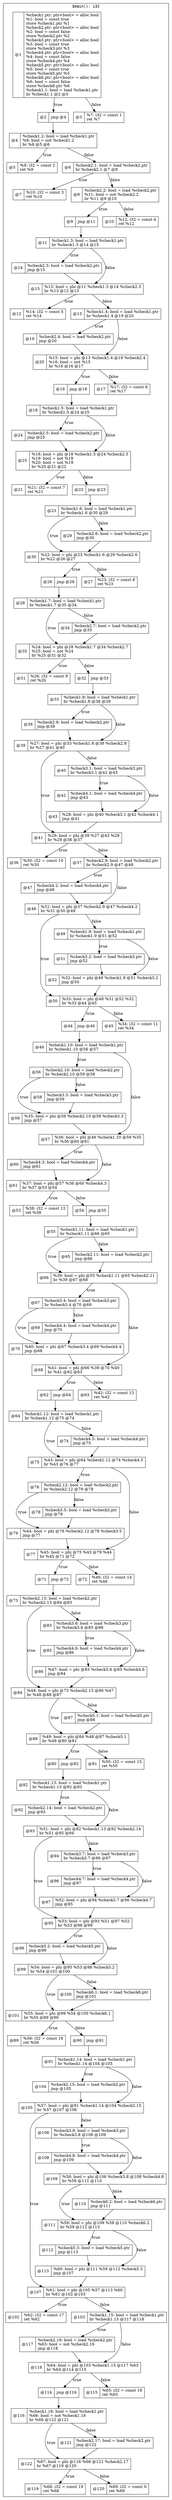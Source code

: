 digraph {
   fontname=monospace
   node [shape=record]

   subgraph cluster_0 {
      label="$main(): i32"

      "$main@1" [label="@1|%check1.ptr: ptr&lt;bool&gt; = alloc bool\l%1: bool = const true\lstore %check1.ptr %1\l%check2.ptr: ptr&lt;bool&gt; = alloc bool\l%2: bool = const false\lstore %check2.ptr %2\l%check3.ptr: ptr&lt;bool&gt; = alloc bool\l%3: bool = const true\lstore %check3.ptr %3\l%check4.ptr: ptr&lt;bool&gt; = alloc bool\l%4: bool = const false\lstore %check4.ptr %4\l%check5.ptr: ptr&lt;bool&gt; = alloc bool\l%5: bool = const true\lstore %check5.ptr %5\l%check6.ptr: ptr&lt;bool&gt; = alloc bool\l%6: bool = const false\lstore %check6.ptr %6\l%check1.1: bool = load %check1.ptr\lbr %check1.1 @2 @3\l"]
      "$main@1" -> "$main@2" [label="true"]
      "$main@1" -> "$main@3" [label="false"]

      "$main@2" [label="@2|jmp @4\l"]
      "$main@2" -> "$main@4"

      "$main@3" [label="@3|%7: i32 = const 1\lret %7\l"]

      "$main@4" [label="@4|%check1.2: bool = load %check1.ptr\l%8: bool = not %check1.2\lbr %8 @5 @6\l"]
      "$main@4" -> "$main@5" [label="true"]
      "$main@4" -> "$main@6" [label="false"]

      "$main@5" [label="@5|%9: i32 = const 2\lret %9\l"]

      "$main@6" [label="@6|%check2.1: bool = load %check2.ptr\lbr %check2.1 @7 @8\l"]
      "$main@6" -> "$main@7" [label="true"]
      "$main@6" -> "$main@8" [label="false"]

      "$main@7" [label="@7|%10: i32 = const 3\lret %10\l"]

      "$main@8" [label="@8|%check2.2: bool = load %check2.ptr\l%11: bool = not %check2.2\lbr %11 @9 @10\l"]
      "$main@8" -> "$main@9" [label="true"]
      "$main@8" -> "$main@10" [label="false"]

      "$main@9" [label="@9|jmp @11\l"]
      "$main@9" -> "$main@11"

      "$main@10" [label="@10|%12: i32 = const 4\lret %12\l"]

      "$main@11" [label="@11|%check1.3: bool = load %check1.ptr\lbr %check1.3 @14 @15\l"]
      "$main@11" -> "$main@14" [label="true"]
      "$main@11" -> "$main@15" [label="false"]

      "$main@12" [label="@12|%14: i32 = const 5\lret %14\l"]

      "$main@13" [label="@13|%check1.4: bool = load %check1.ptr\lbr %check1.4 @19 @20\l"]
      "$main@13" -> "$main@19" [label="true"]
      "$main@13" -> "$main@20" [label="false"]

      "$main@14" [label="@14|%check2.3: bool = load %check2.ptr\ljmp @15\l"]
      "$main@14" -> "$main@15"

      "$main@15" [label="@15|%13: bool = phi @11 %check1.3 @14 %check2.3\lbr %13 @12 @13\l"]
      "$main@15" -> "$main@12" [label="true"]
      "$main@15" -> "$main@13" [label="false"]

      "$main@16" [label="@16|jmp @18\l"]
      "$main@16" -> "$main@18"

      "$main@17" [label="@17|%17: i32 = const 6\lret %17\l"]

      "$main@18" [label="@18|%check1.5: bool = load %check1.ptr\lbr %check1.5 @24 @25\l"]
      "$main@18" -> "$main@24" [label="true"]
      "$main@18" -> "$main@25" [label="false"]

      "$main@19" [label="@19|%check2.4: bool = load %check2.ptr\ljmp @20\l"]
      "$main@19" -> "$main@20"

      "$main@20" [label="@20|%15: bool = phi @13 %check1.4 @19 %check2.4\l%16: bool = not %15\lbr %16 @16 @17\l"]
      "$main@20" -> "$main@16" [label="true"]
      "$main@20" -> "$main@17" [label="false"]

      "$main@21" [label="@21|%21: i32 = const 7\lret %21\l"]

      "$main@22" [label="@22|jmp @23\l"]
      "$main@22" -> "$main@23"

      "$main@23" [label="@23|%check1.6: bool = load %check1.ptr\lbr %check1.6 @30 @29\l"]
      "$main@23" -> "$main@30" [label="true"]
      "$main@23" -> "$main@29" [label="false"]

      "$main@24" [label="@24|%check2.5: bool = load %check2.ptr\ljmp @25\l"]
      "$main@24" -> "$main@25"

      "$main@25" [label="@25|%18: bool = phi @18 %check1.5 @24 %check2.5\l%19: bool = not %18\l%20: bool = not %19\lbr %20 @21 @22\l"]
      "$main@25" -> "$main@21" [label="true"]
      "$main@25" -> "$main@22" [label="false"]

      "$main@26" [label="@26|jmp @28\l"]
      "$main@26" -> "$main@28"

      "$main@27" [label="@27|%23: i32 = const 8\lret %23\l"]

      "$main@28" [label="@28|%check1.7: bool = load %check1.ptr\lbr %check1.7 @35 @34\l"]
      "$main@28" -> "$main@35" [label="true"]
      "$main@28" -> "$main@34" [label="false"]

      "$main@29" [label="@29|%check2.6: bool = load %check2.ptr\ljmp @30\l"]
      "$main@29" -> "$main@30"

      "$main@30" [label="@30|%22: bool = phi @23 %check1.6 @29 %check2.6\lbr %22 @26 @27\l"]
      "$main@30" -> "$main@26" [label="true"]
      "$main@30" -> "$main@27" [label="false"]

      "$main@31" [label="@31|%26: i32 = const 9\lret %26\l"]

      "$main@32" [label="@32|jmp @33\l"]
      "$main@32" -> "$main@33"

      "$main@33" [label="@33|%check1.8: bool = load %check1.ptr\lbr %check1.8 @38 @39\l"]
      "$main@33" -> "$main@38" [label="true"]
      "$main@33" -> "$main@39" [label="false"]

      "$main@34" [label="@34|%check2.7: bool = load %check2.ptr\ljmp @35\l"]
      "$main@34" -> "$main@35"

      "$main@35" [label="@35|%24: bool = phi @28 %check1.7 @34 %check2.7\l%25: bool = not %24\lbr %25 @31 @32\l"]
      "$main@35" -> "$main@31" [label="true"]
      "$main@35" -> "$main@32" [label="false"]

      "$main@36" [label="@36|%30: i32 = const 10\lret %30\l"]

      "$main@37" [label="@37|%check2.9: bool = load %check2.ptr\lbr %check2.9 @47 @48\l"]
      "$main@37" -> "$main@47" [label="true"]
      "$main@37" -> "$main@48" [label="false"]

      "$main@38" [label="@38|%check2.8: bool = load %check2.ptr\ljmp @39\l"]
      "$main@38" -> "$main@39"

      "$main@39" [label="@39|%27: bool = phi @33 %check1.8 @38 %check2.8\lbr %27 @41 @40\l"]
      "$main@39" -> "$main@41" [label="true"]
      "$main@39" -> "$main@40" [label="false"]

      "$main@40" [label="@40|%check3.1: bool = load %check3.ptr\lbr %check3.1 @42 @43\l"]
      "$main@40" -> "$main@42" [label="true"]
      "$main@40" -> "$main@43" [label="false"]

      "$main@41" [label="@41|%29: bool = phi @39 %27 @43 %28\lbr %29 @36 @37\l"]
      "$main@41" -> "$main@36" [label="true"]
      "$main@41" -> "$main@37" [label="false"]

      "$main@42" [label="@42|%check4.1: bool = load %check4.ptr\ljmp @43\l"]
      "$main@42" -> "$main@43"

      "$main@43" [label="@43|%28: bool = phi @40 %check3.1 @42 %check4.1\ljmp @41\l"]
      "$main@43" -> "$main@41"

      "$main@44" [label="@44|jmp @46\l"]
      "$main@44" -> "$main@46"

      "$main@45" [label="@45|%34: i32 = const 11\lret %34\l"]

      "$main@46" [label="@46|%check1.10: bool = load %check1.ptr\lbr %check1.10 @56 @57\l"]
      "$main@46" -> "$main@56" [label="true"]
      "$main@46" -> "$main@57" [label="false"]

      "$main@47" [label="@47|%check4.2: bool = load %check4.ptr\ljmp @48\l"]
      "$main@47" -> "$main@48"

      "$main@48" [label="@48|%31: bool = phi @37 %check2.9 @47 %check4.2\lbr %31 @50 @49\l"]
      "$main@48" -> "$main@50" [label="true"]
      "$main@48" -> "$main@49" [label="false"]

      "$main@49" [label="@49|%check1.9: bool = load %check1.ptr\lbr %check1.9 @51 @52\l"]
      "$main@49" -> "$main@51" [label="true"]
      "$main@49" -> "$main@52" [label="false"]

      "$main@50" [label="@50|%33: bool = phi @48 %31 @52 %32\lbr %33 @44 @45\l"]
      "$main@50" -> "$main@44" [label="true"]
      "$main@50" -> "$main@45" [label="false"]

      "$main@51" [label="@51|%check3.2: bool = load %check3.ptr\ljmp @52\l"]
      "$main@51" -> "$main@52"

      "$main@52" [label="@52|%32: bool = phi @49 %check1.9 @51 %check3.2\ljmp @50\l"]
      "$main@52" -> "$main@50"

      "$main@53" [label="@53|%38: i32 = const 12\lret %38\l"]

      "$main@54" [label="@54|jmp @55\l"]
      "$main@54" -> "$main@55"

      "$main@55" [label="@55|%check1.11: bool = load %check1.ptr\lbr %check1.11 @66 @65\l"]
      "$main@55" -> "$main@66" [label="true"]
      "$main@55" -> "$main@65" [label="false"]

      "$main@56" [label="@56|%check2.10: bool = load %check2.ptr\lbr %check2.10 @59 @58\l"]
      "$main@56" -> "$main@59" [label="true"]
      "$main@56" -> "$main@58" [label="false"]

      "$main@57" [label="@57|%36: bool = phi @46 %check1.10 @59 %35\lbr %36 @60 @61\l"]
      "$main@57" -> "$main@60" [label="true"]
      "$main@57" -> "$main@61" [label="false"]

      "$main@58" [label="@58|%check3.3: bool = load %check3.ptr\ljmp @59\l"]
      "$main@58" -> "$main@59"

      "$main@59" [label="@59|%35: bool = phi @56 %check2.10 @58 %check3.3\ljmp @57\l"]
      "$main@59" -> "$main@57"

      "$main@60" [label="@60|%check4.3: bool = load %check4.ptr\ljmp @61\l"]
      "$main@60" -> "$main@61"

      "$main@61" [label="@61|%37: bool = phi @57 %36 @60 %check4.3\lbr %37 @53 @54\l"]
      "$main@61" -> "$main@53" [label="true"]
      "$main@61" -> "$main@54" [label="false"]

      "$main@62" [label="@62|jmp @64\l"]
      "$main@62" -> "$main@64"

      "$main@63" [label="@63|%42: i32 = const 13\lret %42\l"]

      "$main@64" [label="@64|%check1.12: bool = load %check1.ptr\lbr %check1.12 @75 @74\l"]
      "$main@64" -> "$main@75" [label="true"]
      "$main@64" -> "$main@74" [label="false"]

      "$main@65" [label="@65|%check2.11: bool = load %check2.ptr\ljmp @66\l"]
      "$main@65" -> "$main@66"

      "$main@66" [label="@66|%39: bool = phi @55 %check1.11 @65 %check2.11\lbr %39 @67 @68\l"]
      "$main@66" -> "$main@67" [label="true"]
      "$main@66" -> "$main@68" [label="false"]

      "$main@67" [label="@67|%check3.4: bool = load %check3.ptr\lbr %check3.4 @70 @69\l"]
      "$main@67" -> "$main@70" [label="true"]
      "$main@67" -> "$main@69" [label="false"]

      "$main@68" [label="@68|%41: bool = phi @66 %39 @70 %40\lbr %41 @62 @63\l"]
      "$main@68" -> "$main@62" [label="true"]
      "$main@68" -> "$main@63" [label="false"]

      "$main@69" [label="@69|%check4.4: bool = load %check4.ptr\ljmp @70\l"]
      "$main@69" -> "$main@70"

      "$main@70" [label="@70|%40: bool = phi @67 %check3.4 @69 %check4.4\ljmp @68\l"]
      "$main@70" -> "$main@68"

      "$main@71" [label="@71|jmp @73\l"]
      "$main@71" -> "$main@73"

      "$main@72" [label="@72|%46: i32 = const 14\lret %46\l"]

      "$main@73" [label="@73|%check2.13: bool = load %check2.ptr\lbr %check2.13 @84 @83\l"]
      "$main@73" -> "$main@84" [label="true"]
      "$main@73" -> "$main@83" [label="false"]

      "$main@74" [label="@74|%check4.5: bool = load %check4.ptr\ljmp @75\l"]
      "$main@74" -> "$main@75"

      "$main@75" [label="@75|%43: bool = phi @64 %check1.12 @74 %check4.5\lbr %43 @76 @77\l"]
      "$main@75" -> "$main@76" [label="true"]
      "$main@75" -> "$main@77" [label="false"]

      "$main@76" [label="@76|%check2.12: bool = load %check2.ptr\lbr %check2.12 @79 @78\l"]
      "$main@76" -> "$main@79" [label="true"]
      "$main@76" -> "$main@78" [label="false"]

      "$main@77" [label="@77|%45: bool = phi @75 %43 @79 %44\lbr %45 @71 @72\l"]
      "$main@77" -> "$main@71" [label="true"]
      "$main@77" -> "$main@72" [label="false"]

      "$main@78" [label="@78|%check3.5: bool = load %check3.ptr\ljmp @79\l"]
      "$main@78" -> "$main@79"

      "$main@79" [label="@79|%44: bool = phi @76 %check2.12 @78 %check3.5\ljmp @77\l"]
      "$main@79" -> "$main@77"

      "$main@80" [label="@80|jmp @82\l"]
      "$main@80" -> "$main@82"

      "$main@81" [label="@81|%50: i32 = const 15\lret %50\l"]

      "$main@82" [label="@82|%check1.13: bool = load %check1.ptr\lbr %check1.13 @92 @93\l"]
      "$main@82" -> "$main@92" [label="true"]
      "$main@82" -> "$main@93" [label="false"]

      "$main@83" [label="@83|%check3.6: bool = load %check3.ptr\lbr %check3.6 @85 @86\l"]
      "$main@83" -> "$main@85" [label="true"]
      "$main@83" -> "$main@86" [label="false"]

      "$main@84" [label="@84|%48: bool = phi @73 %check2.13 @86 %47\lbr %48 @88 @87\l"]
      "$main@84" -> "$main@88" [label="true"]
      "$main@84" -> "$main@87" [label="false"]

      "$main@85" [label="@85|%check4.6: bool = load %check4.ptr\ljmp @86\l"]
      "$main@85" -> "$main@86"

      "$main@86" [label="@86|%47: bool = phi @83 %check3.6 @85 %check4.6\ljmp @84\l"]
      "$main@86" -> "$main@84"

      "$main@87" [label="@87|%check5.1: bool = load %check5.ptr\ljmp @88\l"]
      "$main@87" -> "$main@88"

      "$main@88" [label="@88|%49: bool = phi @84 %48 @87 %check5.1\lbr %49 @80 @81\l"]
      "$main@88" -> "$main@80" [label="true"]
      "$main@88" -> "$main@81" [label="false"]

      "$main@89" [label="@89|%56: i32 = const 16\lret %56\l"]

      "$main@90" [label="@90|jmp @91\l"]
      "$main@90" -> "$main@91"

      "$main@91" [label="@91|%check1.14: bool = load %check1.ptr\lbr %check1.14 @104 @105\l"]
      "$main@91" -> "$main@104" [label="true"]
      "$main@91" -> "$main@105" [label="false"]

      "$main@92" [label="@92|%check2.14: bool = load %check2.ptr\ljmp @93\l"]
      "$main@92" -> "$main@93"

      "$main@93" [label="@93|%51: bool = phi @82 %check1.13 @92 %check2.14\lbr %51 @95 @94\l"]
      "$main@93" -> "$main@95" [label="true"]
      "$main@93" -> "$main@94" [label="false"]

      "$main@94" [label="@94|%check3.7: bool = load %check3.ptr\lbr %check3.7 @96 @97\l"]
      "$main@94" -> "$main@96" [label="true"]
      "$main@94" -> "$main@97" [label="false"]

      "$main@95" [label="@95|%53: bool = phi @93 %51 @97 %52\lbr %53 @98 @99\l"]
      "$main@95" -> "$main@98" [label="true"]
      "$main@95" -> "$main@99" [label="false"]

      "$main@96" [label="@96|%check4.7: bool = load %check4.ptr\ljmp @97\l"]
      "$main@96" -> "$main@97"

      "$main@97" [label="@97|%52: bool = phi @94 %check3.7 @96 %check4.7\ljmp @95\l"]
      "$main@97" -> "$main@95"

      "$main@98" [label="@98|%check5.2: bool = load %check5.ptr\ljmp @99\l"]
      "$main@98" -> "$main@99"

      "$main@99" [label="@99|%54: bool = phi @95 %53 @98 %check5.2\lbr %54 @101 @100\l"]
      "$main@99" -> "$main@101" [label="true"]
      "$main@99" -> "$main@100" [label="false"]

      "$main@100" [label="@100|%check6.1: bool = load %check6.ptr\ljmp @101\l"]
      "$main@100" -> "$main@101"

      "$main@101" [label="@101|%55: bool = phi @99 %54 @100 %check6.1\lbr %55 @89 @90\l"]
      "$main@101" -> "$main@89" [label="true"]
      "$main@101" -> "$main@90" [label="false"]

      "$main@102" [label="@102|%62: i32 = const 17\lret %62\l"]

      "$main@103" [label="@103|%check1.15: bool = load %check1.ptr\lbr %check1.15 @117 @118\l"]
      "$main@103" -> "$main@117" [label="true"]
      "$main@103" -> "$main@118" [label="false"]

      "$main@104" [label="@104|%check2.15: bool = load %check2.ptr\ljmp @105\l"]
      "$main@104" -> "$main@105"

      "$main@105" [label="@105|%57: bool = phi @91 %check1.14 @104 %check2.15\lbr %57 @107 @106\l"]
      "$main@105" -> "$main@107" [label="true"]
      "$main@105" -> "$main@106" [label="false"]

      "$main@106" [label="@106|%check3.8: bool = load %check3.ptr\lbr %check3.8 @108 @109\l"]
      "$main@106" -> "$main@108" [label="true"]
      "$main@106" -> "$main@109" [label="false"]

      "$main@107" [label="@107|%61: bool = phi @105 %57 @113 %60\lbr %61 @102 @103\l"]
      "$main@107" -> "$main@102" [label="true"]
      "$main@107" -> "$main@103" [label="false"]

      "$main@108" [label="@108|%check4.8: bool = load %check4.ptr\ljmp @109\l"]
      "$main@108" -> "$main@109"

      "$main@109" [label="@109|%58: bool = phi @106 %check3.8 @108 %check4.8\lbr %58 @111 @110\l"]
      "$main@109" -> "$main@111" [label="true"]
      "$main@109" -> "$main@110" [label="false"]

      "$main@110" [label="@110|%check6.2: bool = load %check6.ptr\ljmp @111\l"]
      "$main@110" -> "$main@111"

      "$main@111" [label="@111|%59: bool = phi @109 %58 @110 %check6.2\lbr %59 @112 @113\l"]
      "$main@111" -> "$main@112" [label="true"]
      "$main@111" -> "$main@113" [label="false"]

      "$main@112" [label="@112|%check5.3: bool = load %check5.ptr\ljmp @113\l"]
      "$main@112" -> "$main@113"

      "$main@113" [label="@113|%60: bool = phi @111 %59 @112 %check5.3\ljmp @107\l"]
      "$main@113" -> "$main@107"

      "$main@114" [label="@114|jmp @116\l"]
      "$main@114" -> "$main@116"

      "$main@115" [label="@115|%65: i32 = const 18\lret %65\l"]

      "$main@116" [label="@116|%check1.16: bool = load %check1.ptr\l%66: bool = not %check1.16\lbr %66 @122 @121\l"]
      "$main@116" -> "$main@122" [label="true"]
      "$main@116" -> "$main@121" [label="false"]

      "$main@117" [label="@117|%check2.16: bool = load %check2.ptr\l%63: bool = not %check2.16\ljmp @118\l"]
      "$main@117" -> "$main@118"

      "$main@118" [label="@118|%64: bool = phi @103 %check1.15 @117 %63\lbr %64 @114 @115\l"]
      "$main@118" -> "$main@114" [label="true"]
      "$main@118" -> "$main@115" [label="false"]

      "$main@119" [label="@119|%68: i32 = const 19\lret %68\l"]

      "$main@120" [label="@120|%69: i32 = const 0\lret %69\l"]

      "$main@121" [label="@121|%check2.17: bool = load %check2.ptr\ljmp @122\l"]
      "$main@121" -> "$main@122"

      "$main@122" [label="@122|%67: bool = phi @116 %66 @121 %check2.17\lbr %67 @119 @120\l"]
      "$main@122" -> "$main@119" [label="true"]
      "$main@122" -> "$main@120" [label="false"]
   }
}

